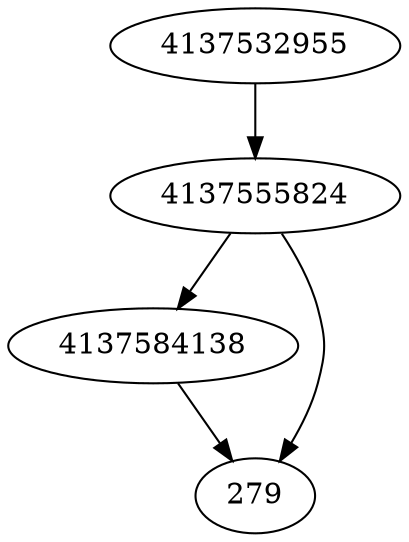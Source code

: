 strict digraph  {
4137555824;
4137584138;
4137532955;
279;
4137555824 -> 4137584138;
4137555824 -> 279;
4137584138 -> 279;
4137532955 -> 4137555824;
}
